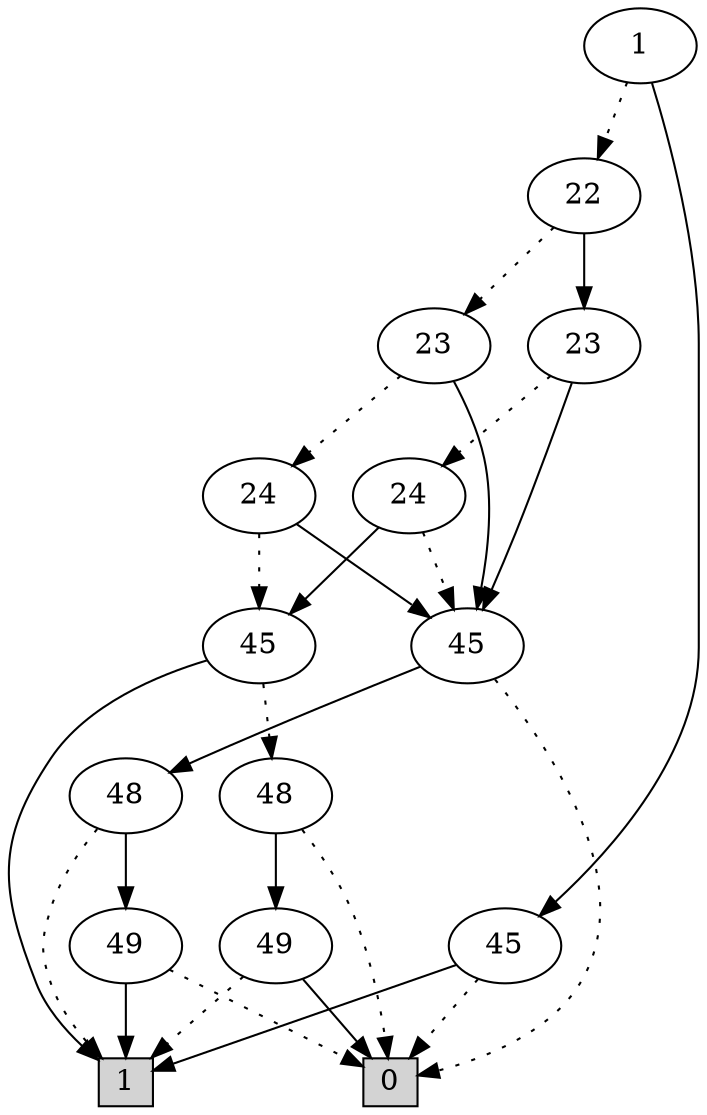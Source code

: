 digraph G {
0 [shape=box, label="0", style=filled, shape=box, height=0.3, width=0.3];
1 [shape=box, label="1", style=filled, shape=box, height=0.3, width=0.3];
175550 [label="1"];
175550 -> 175549 [style=dotted];
175550 -> 92 [style=filled];
175549 [label="22"];
175549 -> 175546 [style=dotted];
175549 -> 175548 [style=filled];
175546 [label="23"];
175546 -> 175545 [style=dotted];
175546 -> 175533 [style=filled];
175545 [label="24"];
175545 -> 175544 [style=dotted];
175545 -> 175533 [style=filled];
175544 [label="45"];
175544 -> 42455 [style=dotted];
175544 -> 1 [style=filled];
42455 [label="48"];
42455 -> 0 [style=dotted];
42455 -> 101 [style=filled];
101 [label="49"];
101 -> 1 [style=dotted];
101 -> 0 [style=filled];
175533 [label="45"];
175533 -> 0 [style=dotted];
175533 -> 42458 [style=filled];
42458 [label="48"];
42458 -> 1 [style=dotted];
42458 -> 100 [style=filled];
100 [label="49"];
100 -> 0 [style=dotted];
100 -> 1 [style=filled];
175548 [label="23"];
175548 -> 175547 [style=dotted];
175548 -> 175533 [style=filled];
175547 [label="24"];
175547 -> 175533 [style=dotted];
175547 -> 175544 [style=filled];
92 [label="45"];
92 -> 0 [style=dotted];
92 -> 1 [style=filled];
}
